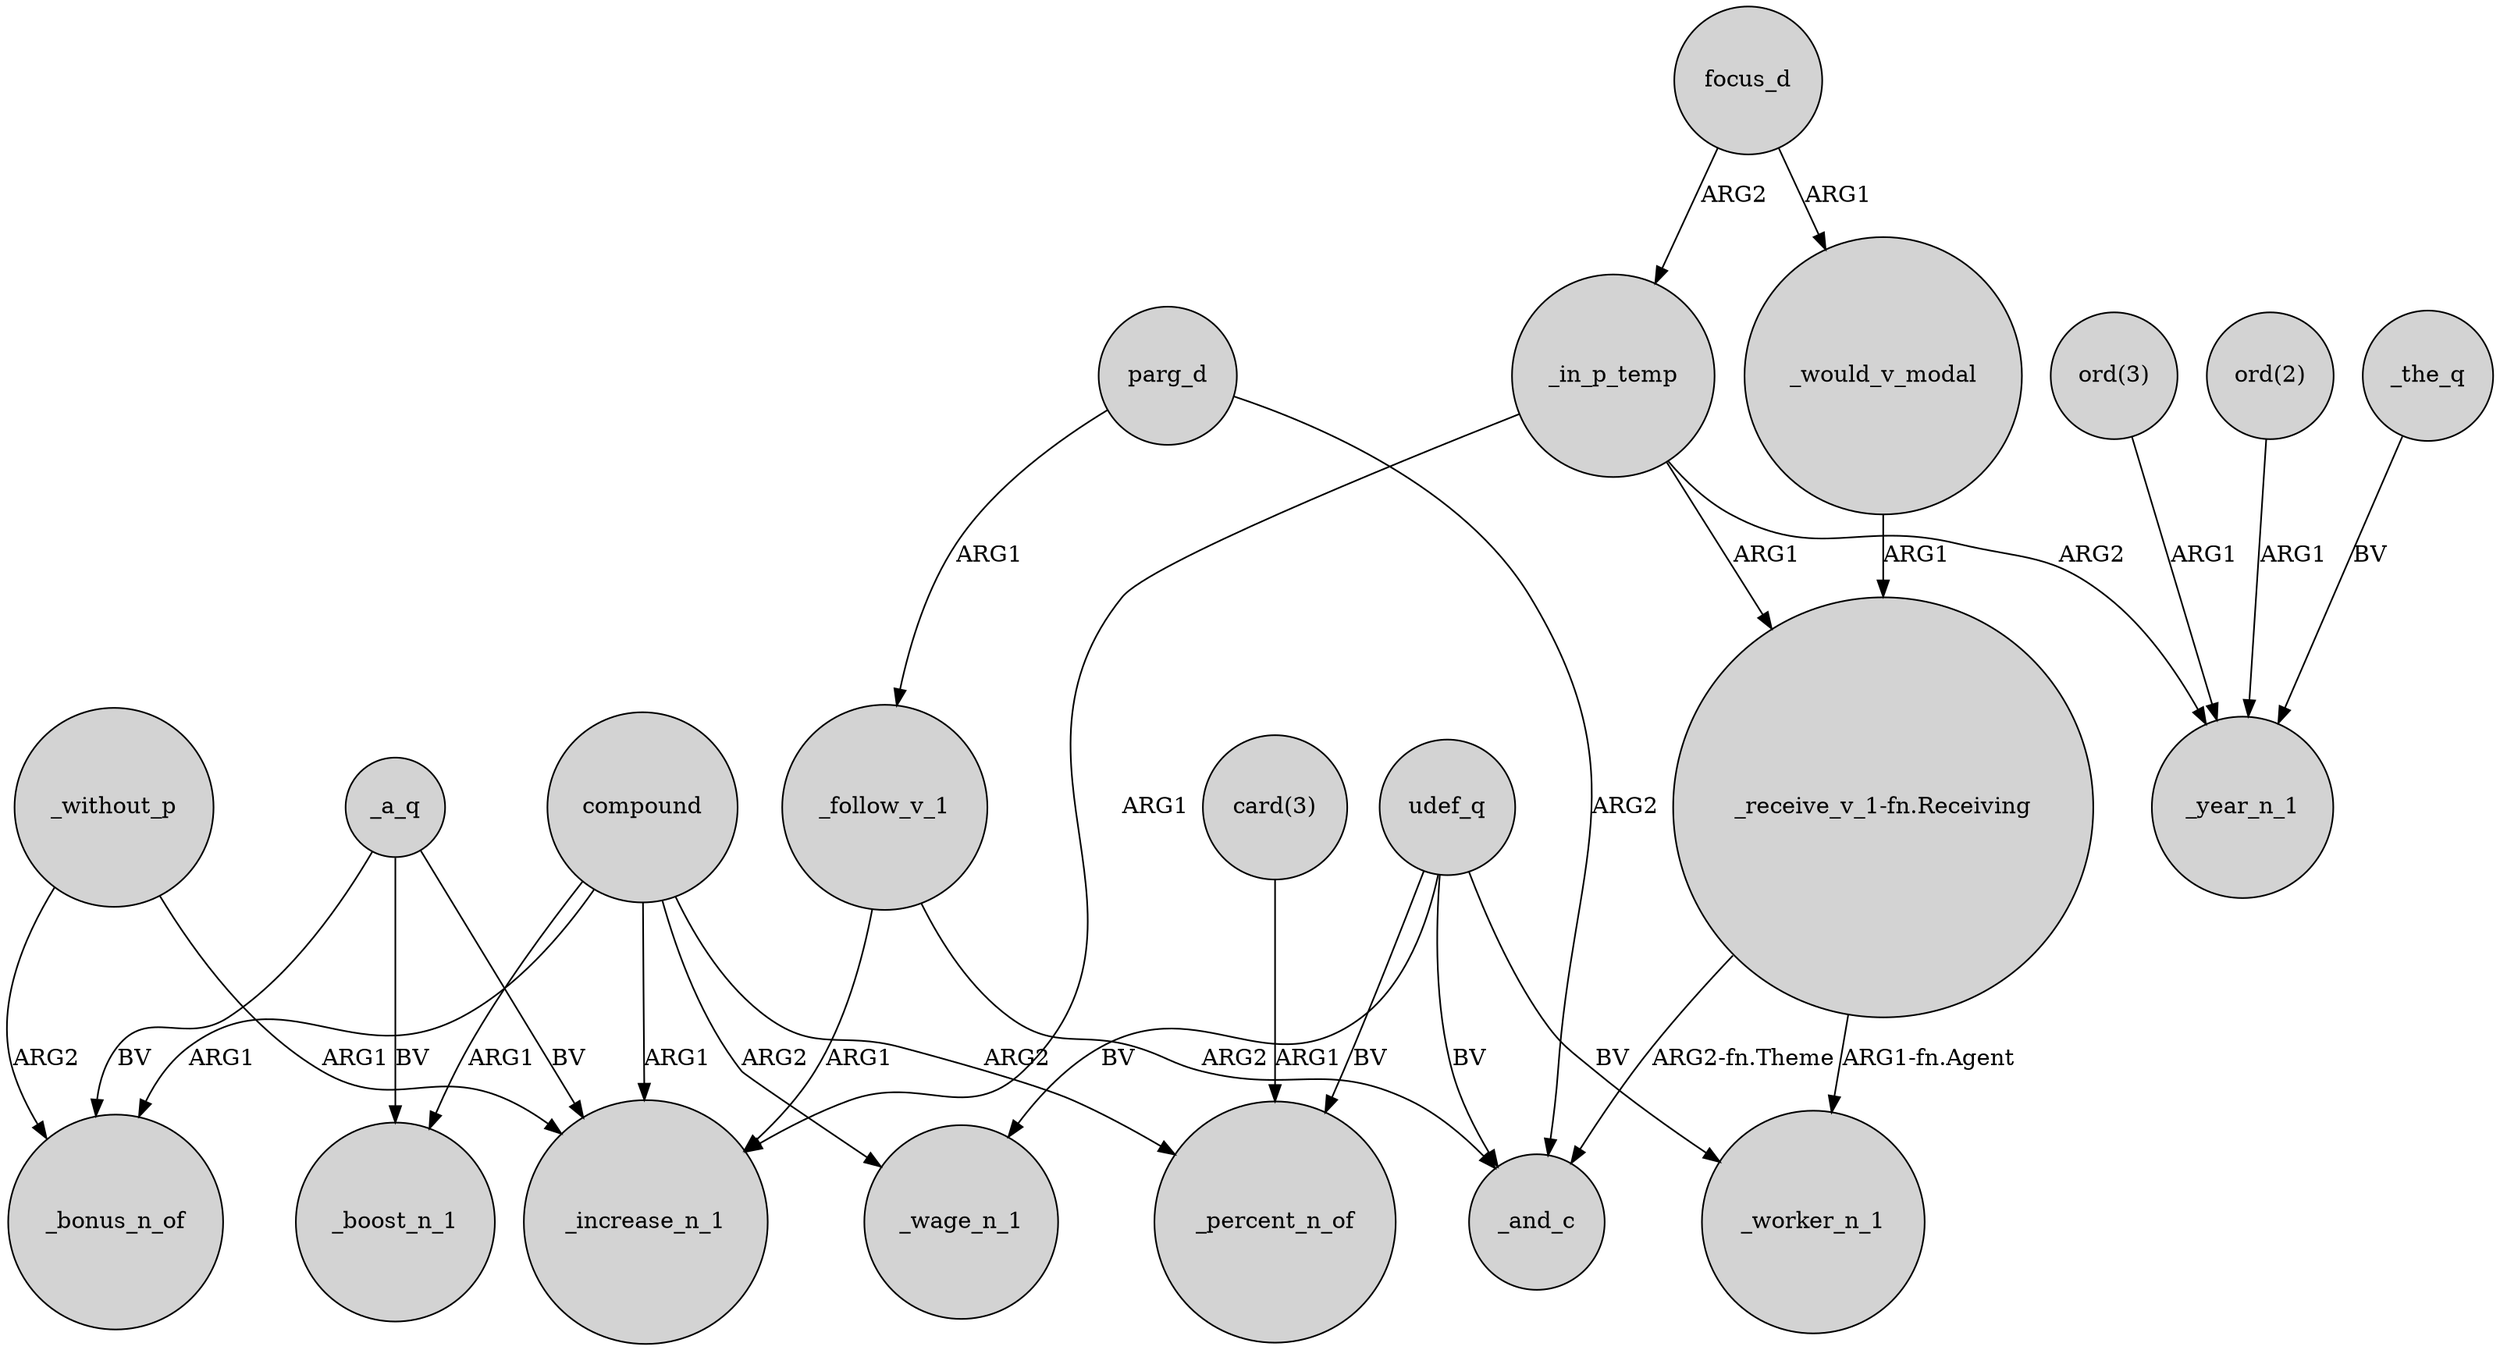 digraph {
	node [shape=circle style=filled]
	focus_d -> _in_p_temp [label=ARG2]
	_a_q -> _increase_n_1 [label=BV]
	compound -> _bonus_n_of [label=ARG1]
	udef_q -> _wage_n_1 [label=BV]
	_without_p -> _increase_n_1 [label=ARG1]
	compound -> _boost_n_1 [label=ARG1]
	udef_q -> _worker_n_1 [label=BV]
	compound -> _wage_n_1 [label=ARG2]
	_a_q -> _boost_n_1 [label=BV]
	compound -> _percent_n_of [label=ARG2]
	_in_p_temp -> "_receive_v_1-fn.Receiving" [label=ARG1]
	parg_d -> _and_c [label=ARG2]
	_follow_v_1 -> _increase_n_1 [label=ARG1]
	"_receive_v_1-fn.Receiving" -> _and_c [label="ARG2-fn.Theme"]
	_in_p_temp -> _increase_n_1 [label=ARG1]
	"ord(3)" -> _year_n_1 [label=ARG1]
	"ord(2)" -> _year_n_1 [label=ARG1]
	_would_v_modal -> "_receive_v_1-fn.Receiving" [label=ARG1]
	_in_p_temp -> _year_n_1 [label=ARG2]
	_a_q -> _bonus_n_of [label=BV]
	_the_q -> _year_n_1 [label=BV]
	"_receive_v_1-fn.Receiving" -> _worker_n_1 [label="ARG1-fn.Agent"]
	_follow_v_1 -> _and_c [label=ARG2]
	_without_p -> _bonus_n_of [label=ARG2]
	compound -> _increase_n_1 [label=ARG1]
	udef_q -> _percent_n_of [label=BV]
	udef_q -> _and_c [label=BV]
	parg_d -> _follow_v_1 [label=ARG1]
	"card(3)" -> _percent_n_of [label=ARG1]
	focus_d -> _would_v_modal [label=ARG1]
}
